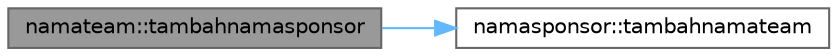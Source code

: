 digraph "namateam::tambahnamasponsor"
{
 // LATEX_PDF_SIZE
  bgcolor="transparent";
  edge [fontname=Helvetica,fontsize=10,labelfontname=Helvetica,labelfontsize=10];
  node [fontname=Helvetica,fontsize=10,shape=box,height=0.2,width=0.4];
  rankdir="LR";
  Node1 [id="Node000001",label="namateam::tambahnamasponsor",height=0.2,width=0.4,color="gray40", fillcolor="grey60", style="filled", fontcolor="black",tooltip="Menambahkan sponsor ke dalam daftar sponsor tim."];
  Node1 -> Node2 [id="edge1_Node000001_Node000002",color="steelblue1",style="solid",tooltip=" "];
  Node2 [id="Node000002",label="namasponsor::tambahnamateam",height=0.2,width=0.4,color="grey40", fillcolor="white", style="filled",URL="$classnamasponsor.html#a961e933958838e4181fcfb498b979243",tooltip="Menambahkan tim ke dalam daftar tim sponsor."];
}
